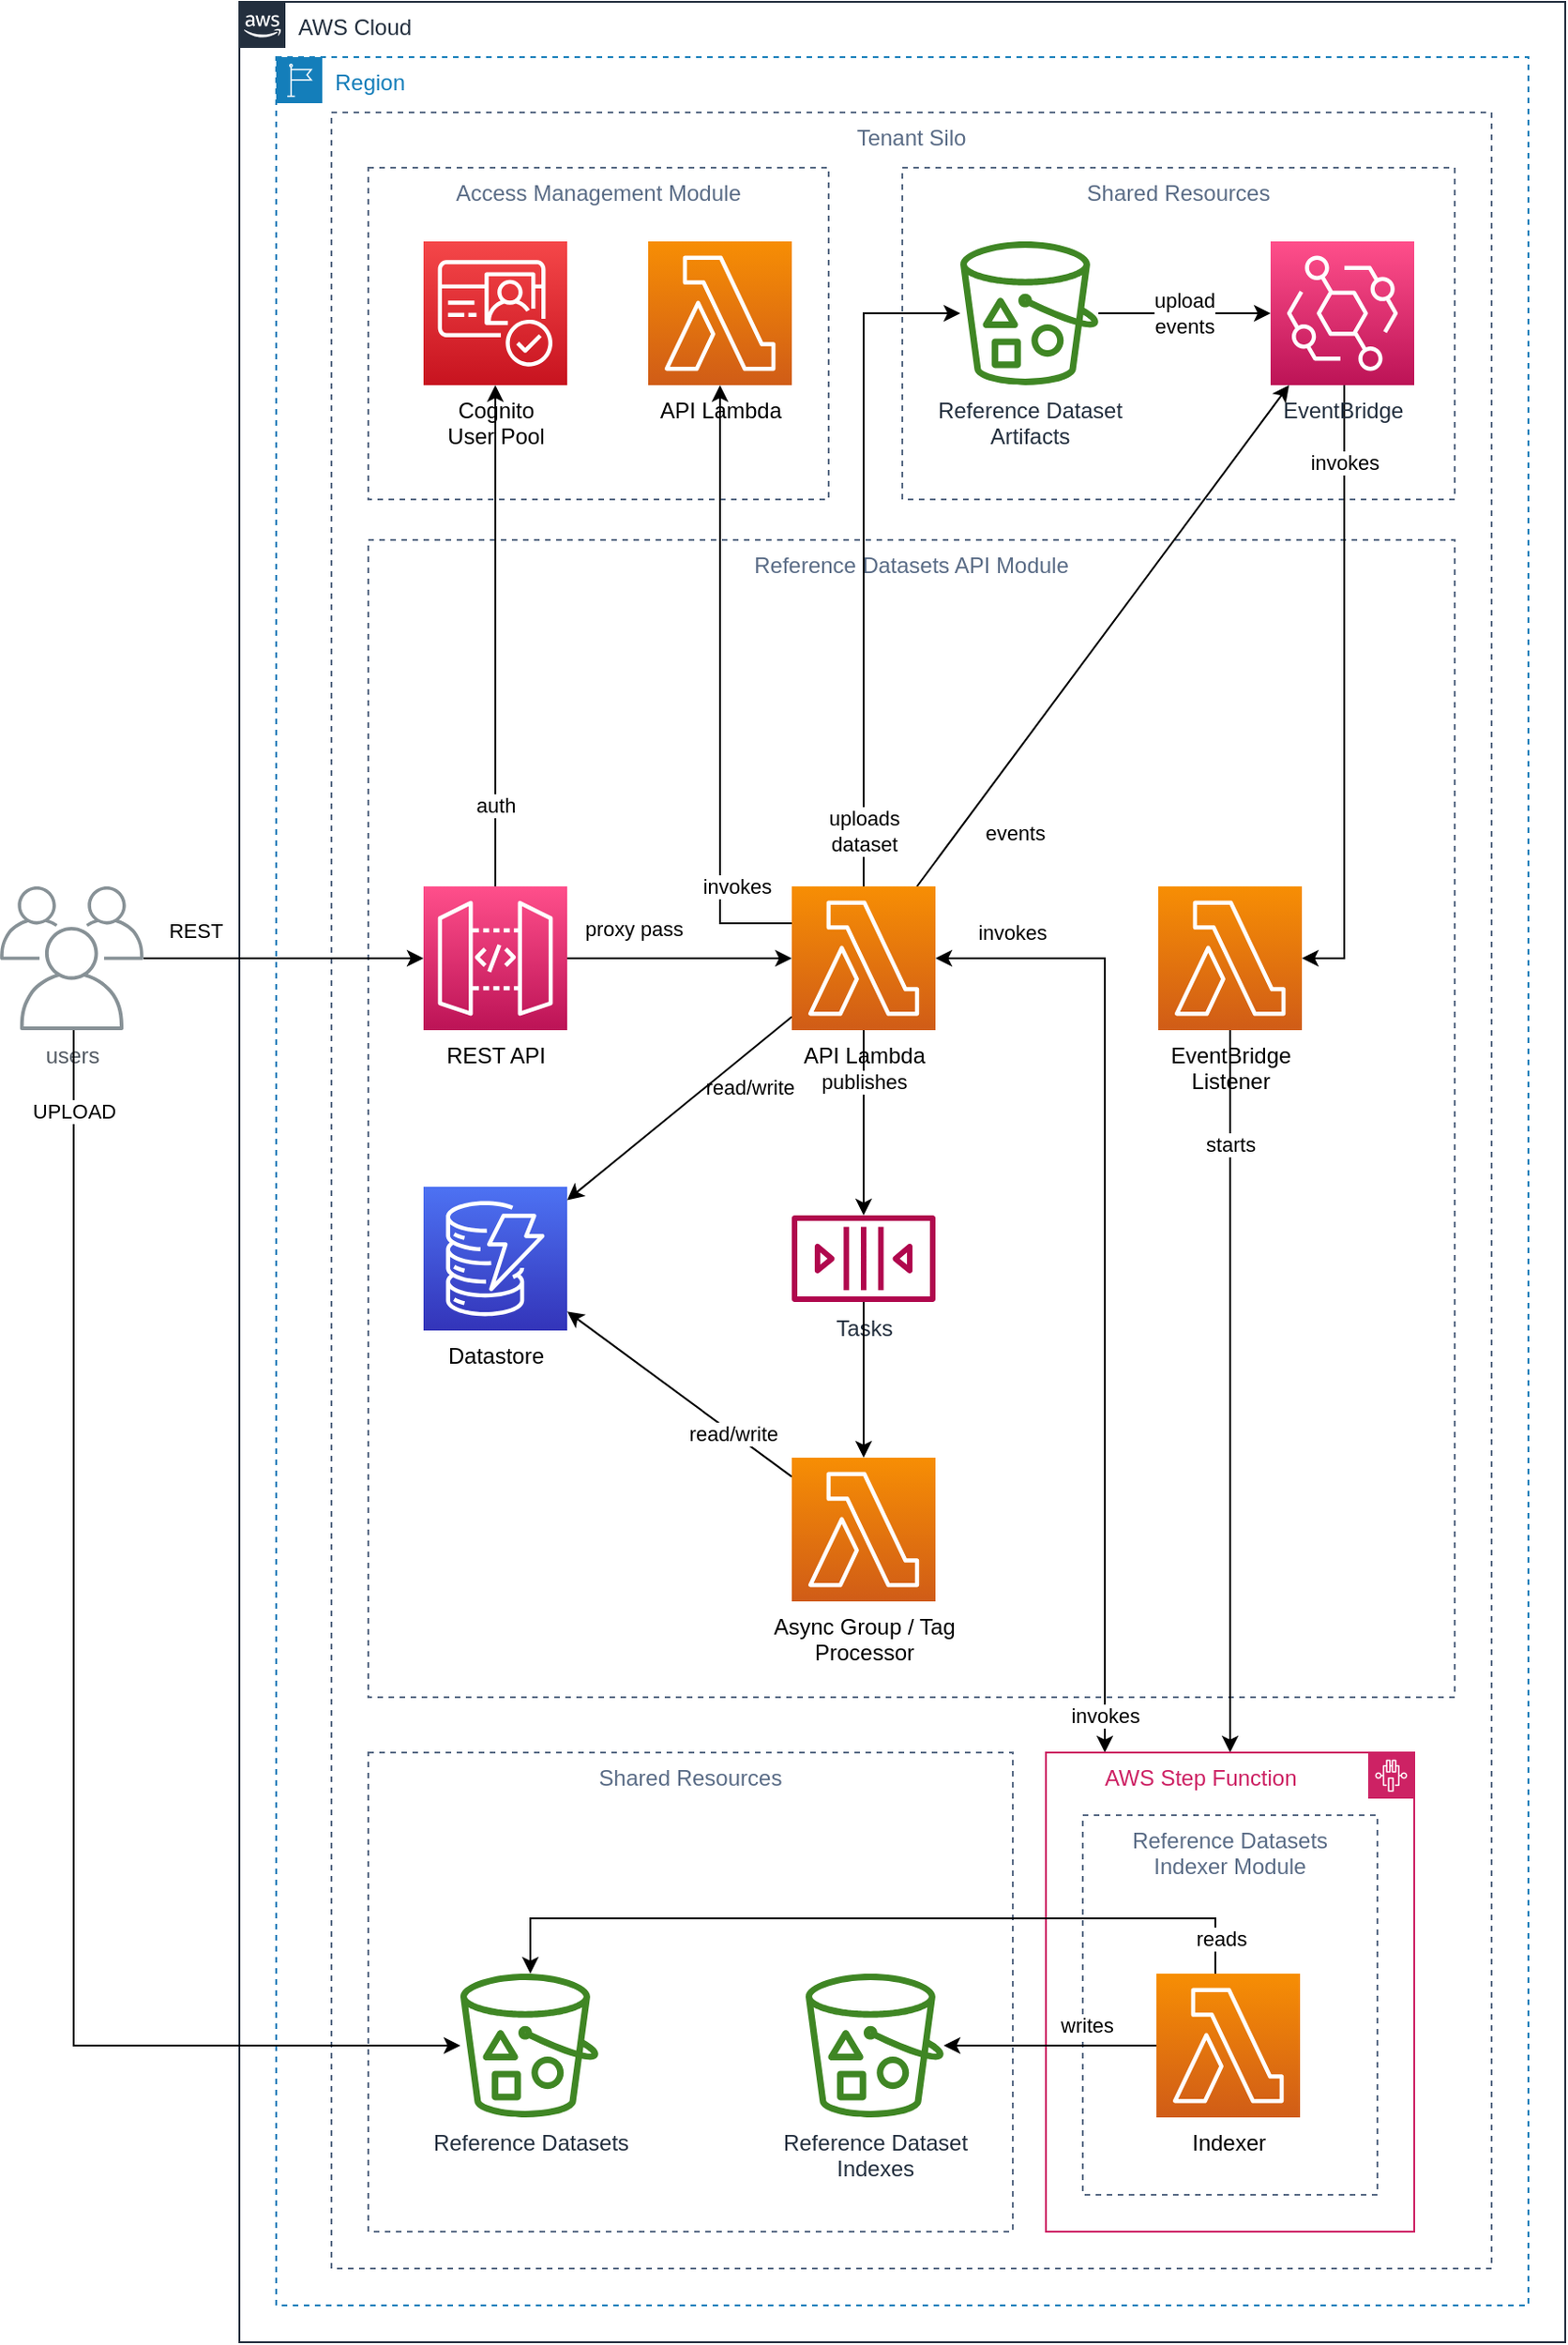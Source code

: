 <mxfile version="20.8.10" type="device" pages="2"><diagram id="DZq95CDJEcNnEX3gtbl7" name="physical-runtime"><mxGraphModel dx="1242" dy="1673" grid="1" gridSize="10" guides="1" tooltips="1" connect="1" arrows="1" fold="1" page="1" pageScale="1" pageWidth="1100" pageHeight="850" background="#ffffff" math="0" shadow="0"><root><mxCell id="0"/><mxCell id="1" parent="0"/><mxCell id="42" value="Tenant Silo" style="fillColor=none;strokeColor=#5A6C86;dashed=1;verticalAlign=top;fontStyle=0;fontColor=#5A6C86;labelBackgroundColor=none;" parent="1" vertex="1"><mxGeometry x="210" y="50" width="630" height="1170" as="geometry"/></mxCell><mxCell id="43" value="Region" style="points=[[0,0],[0.25,0],[0.5,0],[0.75,0],[1,0],[1,0.25],[1,0.5],[1,0.75],[1,1],[0.75,1],[0.5,1],[0.25,1],[0,1],[0,0.75],[0,0.5],[0,0.25]];outlineConnect=0;gradientColor=none;html=1;whiteSpace=wrap;fontSize=12;fontStyle=0;container=1;pointerEvents=0;collapsible=0;recursiveResize=0;shape=mxgraph.aws4.group;grIcon=mxgraph.aws4.group_region;strokeColor=#147EBA;fillColor=none;verticalAlign=top;align=left;spacingLeft=30;fontColor=#147EBA;dashed=1;" parent="1" vertex="1"><mxGeometry x="180" y="20" width="680" height="1220" as="geometry"/></mxCell><mxCell id="44" value="AWS Cloud" style="points=[[0,0],[0.25,0],[0.5,0],[0.75,0],[1,0],[1,0.25],[1,0.5],[1,0.75],[1,1],[0.75,1],[0.5,1],[0.25,1],[0,1],[0,0.75],[0,0.5],[0,0.25]];outlineConnect=0;gradientColor=none;html=1;whiteSpace=wrap;fontSize=12;fontStyle=0;container=1;pointerEvents=0;collapsible=0;recursiveResize=0;shape=mxgraph.aws4.group;grIcon=mxgraph.aws4.group_aws_cloud_alt;strokeColor=#232F3E;fillColor=none;verticalAlign=top;align=left;spacingLeft=30;fontColor=#232F3E;dashed=0;" parent="1" vertex="1"><mxGeometry x="160" y="-10" width="720" height="1270" as="geometry"/></mxCell><mxCell id="2kezRiW32rA_twjbEJWC-59" value="Shared Resources" style="fillColor=none;strokeColor=#5A6C86;dashed=1;verticalAlign=top;fontStyle=0;fontColor=#5A6C86;labelBackgroundColor=none;" parent="44" vertex="1"><mxGeometry x="360" y="90" width="300" height="180" as="geometry"/></mxCell><mxCell id="aaWiERCUlSNiqH8K9m5D-63" value="Access Management Module" style="fillColor=none;strokeColor=#5A6C86;dashed=1;verticalAlign=top;fontStyle=0;fontColor=#5A6C86;labelBackgroundColor=none;" parent="44" vertex="1"><mxGeometry x="70" y="90" width="250" height="180" as="geometry"/></mxCell><mxCell id="39" value="Reference Datasets API Module" style="fillColor=none;strokeColor=#5A6C86;dashed=1;verticalAlign=top;fontStyle=0;fontColor=#5A6C86;labelBackgroundColor=none;" parent="44" vertex="1"><mxGeometry x="70" y="292" width="590" height="628" as="geometry"/></mxCell><mxCell id="28" value="read/write" style="edgeStyle=none;html=1;strokeColor=#000000;labelBackgroundColor=none;fontColor=#000000;" parent="44" source="24" target="27" edge="1"><mxGeometry x="-0.475" y="15" relative="1" as="geometry"><mxPoint as="offset"/></mxGeometry></mxCell><mxCell id="CDE54LQsP5Adn3c828nm-45" value="events" style="rounded=0;orthogonalLoop=1;jettySize=auto;html=1;" parent="44" source="24" target="CDE54LQsP5Adn3c828nm-44" edge="1"><mxGeometry x="-0.679" y="-24" relative="1" as="geometry"><mxPoint x="1" as="offset"/></mxGeometry></mxCell><mxCell id="aaWiERCUlSNiqH8K9m5D-50" value="publishes" style="edgeStyle=none;rounded=0;orthogonalLoop=1;jettySize=auto;html=1;" parent="44" source="24" target="o31jzJOnQ2RsSFP5l26K-45" edge="1"><mxGeometry x="-0.453" relative="1" as="geometry"><mxPoint as="offset"/></mxGeometry></mxCell><mxCell id="2kezRiW32rA_twjbEJWC-65" value="uploads&lt;br&gt;dataset" style="edgeStyle=orthogonalEdgeStyle;rounded=0;orthogonalLoop=1;jettySize=auto;html=1;" parent="44" source="24" target="2kezRiW32rA_twjbEJWC-60" edge="1"><mxGeometry x="-0.835" relative="1" as="geometry"><Array as="points"><mxPoint x="339" y="169"/></Array><mxPoint as="offset"/></mxGeometry></mxCell><mxCell id="7CvjrlcGoH7QpJ5N3sWn-45" value="invokes" style="edgeStyle=orthogonalEdgeStyle;rounded=0;orthogonalLoop=1;jettySize=auto;html=1;" parent="44" source="24" target="7CvjrlcGoH7QpJ5N3sWn-44" edge="1"><mxGeometry x="-0.643" y="-9" relative="1" as="geometry"><Array as="points"><mxPoint x="261" y="500"/></Array><mxPoint as="offset"/></mxGeometry></mxCell><mxCell id="24" value="API Lambda" style="sketch=0;points=[[0,0,0],[0.25,0,0],[0.5,0,0],[0.75,0,0],[1,0,0],[0,1,0],[0.25,1,0],[0.5,1,0],[0.75,1,0],[1,1,0],[0,0.25,0],[0,0.5,0],[0,0.75,0],[1,0.25,0],[1,0.5,0],[1,0.75,0]];outlineConnect=0;fontColor=#000000;gradientColor=#F78E04;gradientDirection=north;fillColor=#D05C17;strokeColor=#ffffff;dashed=0;verticalLabelPosition=bottom;verticalAlign=top;align=center;html=1;fontSize=12;fontStyle=0;aspect=fixed;shape=mxgraph.aws4.resourceIcon;resIcon=mxgraph.aws4.lambda;labelBackgroundColor=none;" parent="44" vertex="1"><mxGeometry x="300" y="480" width="78" height="78" as="geometry"/></mxCell><mxCell id="26" value="proxy pass" style="edgeStyle=none;html=1;strokeColor=#000000;fontColor=#000000;labelBackgroundColor=none;" parent="44" source="25" target="24" edge="1"><mxGeometry x="-0.418" y="16" relative="1" as="geometry"><mxPoint x="261" y="509" as="targetPoint"/><mxPoint as="offset"/></mxGeometry></mxCell><mxCell id="aaWiERCUlSNiqH8K9m5D-60" value="auth" style="edgeStyle=none;rounded=0;orthogonalLoop=1;jettySize=auto;html=1;" parent="44" source="25" target="29" edge="1"><mxGeometry x="-0.673" relative="1" as="geometry"><mxPoint x="139" y="280" as="targetPoint"/><mxPoint as="offset"/></mxGeometry></mxCell><mxCell id="25" value="REST API" style="sketch=0;points=[[0,0,0],[0.25,0,0],[0.5,0,0],[0.75,0,0],[1,0,0],[0,1,0],[0.25,1,0],[0.5,1,0],[0.75,1,0],[1,1,0],[0,0.25,0],[0,0.5,0],[0,0.75,0],[1,0.25,0],[1,0.5,0],[1,0.75,0]];outlineConnect=0;fontColor=#000000;gradientColor=#FF4F8B;gradientDirection=north;fillColor=#BC1356;strokeColor=#ffffff;dashed=0;verticalLabelPosition=bottom;verticalAlign=top;align=center;html=1;fontSize=12;fontStyle=0;aspect=fixed;shape=mxgraph.aws4.resourceIcon;resIcon=mxgraph.aws4.api_gateway;labelBackgroundColor=none;" parent="44" vertex="1"><mxGeometry x="100" y="480" width="78" height="78" as="geometry"/></mxCell><mxCell id="41" value="REST" style="edgeStyle=none;html=1;labelBackgroundColor=none;fontColor=#000000;strokeColor=#000000;" parent="44" source="40" target="25" edge="1"><mxGeometry x="-0.633" y="15" relative="1" as="geometry"><mxPoint x="-20" y="489" as="targetPoint"/><mxPoint as="offset"/></mxGeometry></mxCell><mxCell id="40" value="users" style="sketch=0;outlineConnect=0;gradientColor=none;fontColor=#545B64;strokeColor=none;fillColor=#879196;dashed=0;verticalLabelPosition=bottom;verticalAlign=top;align=center;html=1;fontSize=12;fontStyle=0;aspect=fixed;shape=mxgraph.aws4.illustration_users;pointerEvents=1;labelBackgroundColor=none;" parent="44" vertex="1"><mxGeometry x="-130" y="480" width="78" height="78" as="geometry"/></mxCell><mxCell id="2kezRiW32rA_twjbEJWC-64" value="invokes" style="edgeStyle=orthogonalEdgeStyle;rounded=0;orthogonalLoop=1;jettySize=auto;html=1;" parent="44" source="CDE54LQsP5Adn3c828nm-44" target="2kezRiW32rA_twjbEJWC-63" edge="1"><mxGeometry x="-0.749" relative="1" as="geometry"><Array as="points"><mxPoint x="600" y="519"/></Array><mxPoint as="offset"/></mxGeometry></mxCell><mxCell id="CDE54LQsP5Adn3c828nm-44" value="EventBridge" style="sketch=0;points=[[0,0,0],[0.25,0,0],[0.5,0,0],[0.75,0,0],[1,0,0],[0,1,0],[0.25,1,0],[0.5,1,0],[0.75,1,0],[1,1,0],[0,0.25,0],[0,0.5,0],[0,0.75,0],[1,0.25,0],[1,0.5,0],[1,0.75,0]];outlineConnect=0;fontColor=#232F3E;gradientColor=#FF4F8B;gradientDirection=north;fillColor=#BC1356;strokeColor=#ffffff;dashed=0;verticalLabelPosition=bottom;verticalAlign=top;align=center;html=1;fontSize=12;fontStyle=0;aspect=fixed;shape=mxgraph.aws4.resourceIcon;resIcon=mxgraph.aws4.eventbridge;" parent="44" vertex="1"><mxGeometry x="560" y="130" width="78" height="78" as="geometry"/></mxCell><mxCell id="29" value="Cognito&lt;br&gt;User Pool" style="sketch=0;points=[[0,0,0],[0.25,0,0],[0.5,0,0],[0.75,0,0],[1,0,0],[0,1,0],[0.25,1,0],[0.5,1,0],[0.75,1,0],[1,1,0],[0,0.25,0],[0,0.5,0],[0,0.75,0],[1,0.25,0],[1,0.5,0],[1,0.75,0]];outlineConnect=0;fontColor=#000000;gradientColor=#F54749;gradientDirection=north;fillColor=#C7131F;strokeColor=#ffffff;dashed=0;verticalLabelPosition=bottom;verticalAlign=top;align=center;html=1;fontSize=12;fontStyle=0;aspect=fixed;shape=mxgraph.aws4.resourceIcon;resIcon=mxgraph.aws4.cognito;labelBackgroundColor=none;" parent="44" vertex="1"><mxGeometry x="100" y="130" width="78" height="78" as="geometry"/></mxCell><mxCell id="27" value="Datastore" style="sketch=0;points=[[0,0,0],[0.25,0,0],[0.5,0,0],[0.75,0,0],[1,0,0],[0,1,0],[0.25,1,0],[0.5,1,0],[0.75,1,0],[1,1,0],[0,0.25,0],[0,0.5,0],[0,0.75,0],[1,0.25,0],[1,0.5,0],[1,0.75,0]];outlineConnect=0;fontColor=#000000;gradientColor=#4D72F3;gradientDirection=north;fillColor=#3334B9;strokeColor=#ffffff;dashed=0;verticalLabelPosition=bottom;verticalAlign=top;align=center;html=1;fontSize=12;fontStyle=0;aspect=fixed;shape=mxgraph.aws4.resourceIcon;resIcon=mxgraph.aws4.dynamodb;labelBackgroundColor=none;" parent="44" vertex="1"><mxGeometry x="100" y="643" width="78" height="78" as="geometry"/></mxCell><mxCell id="o31jzJOnQ2RsSFP5l26K-45" value="Tasks" style="sketch=0;outlineConnect=0;fontColor=#232F3E;gradientColor=none;fillColor=#B0084D;strokeColor=none;dashed=0;verticalLabelPosition=bottom;verticalAlign=top;align=center;html=1;fontSize=12;fontStyle=0;aspect=fixed;pointerEvents=1;shape=mxgraph.aws4.queue;" parent="44" vertex="1"><mxGeometry x="300" y="658.5" width="78" height="47" as="geometry"/></mxCell><mxCell id="aaWiERCUlSNiqH8K9m5D-58" value="read/write" style="edgeStyle=none;rounded=0;orthogonalLoop=1;jettySize=auto;html=1;" parent="44" source="o31jzJOnQ2RsSFP5l26K-48" target="27" edge="1"><mxGeometry x="-0.473" y="-1" relative="1" as="geometry"><mxPoint y="1" as="offset"/></mxGeometry></mxCell><mxCell id="o31jzJOnQ2RsSFP5l26K-48" value="Async Group / Tag&lt;br&gt;Processor" style="sketch=0;points=[[0,0,0],[0.25,0,0],[0.5,0,0],[0.75,0,0],[1,0,0],[0,1,0],[0.25,1,0],[0.5,1,0],[0.75,1,0],[1,1,0],[0,0.25,0],[0,0.5,0],[0,0.75,0],[1,0.25,0],[1,0.5,0],[1,0.75,0]];outlineConnect=0;fontColor=#000000;gradientColor=#F78E04;gradientDirection=north;fillColor=#D05C17;strokeColor=#ffffff;dashed=0;verticalLabelPosition=bottom;verticalAlign=top;align=center;html=1;fontSize=12;fontStyle=0;aspect=fixed;shape=mxgraph.aws4.resourceIcon;resIcon=mxgraph.aws4.lambda;labelBackgroundColor=none;" parent="44" vertex="1"><mxGeometry x="300" y="790" width="78" height="78" as="geometry"/></mxCell><mxCell id="aaWiERCUlSNiqH8K9m5D-52" style="edgeStyle=none;rounded=0;orthogonalLoop=1;jettySize=auto;html=1;" parent="44" source="o31jzJOnQ2RsSFP5l26K-45" target="o31jzJOnQ2RsSFP5l26K-48" edge="1"><mxGeometry relative="1" as="geometry"><Array as="points"/></mxGeometry></mxCell><mxCell id="2kezRiW32rA_twjbEJWC-62" value="upload&lt;br&gt;events" style="edgeStyle=orthogonalEdgeStyle;rounded=0;orthogonalLoop=1;jettySize=auto;html=1;" parent="44" source="2kezRiW32rA_twjbEJWC-60" target="CDE54LQsP5Adn3c828nm-44" edge="1"><mxGeometry relative="1" as="geometry"/></mxCell><mxCell id="2kezRiW32rA_twjbEJWC-60" value="Reference Dataset&lt;br&gt;Artifacts" style="sketch=0;outlineConnect=0;fontColor=#232F3E;gradientColor=none;fillColor=#3F8624;strokeColor=none;dashed=0;verticalLabelPosition=bottom;verticalAlign=top;align=center;html=1;fontSize=12;fontStyle=0;aspect=fixed;pointerEvents=1;shape=mxgraph.aws4.bucket_with_objects;" parent="44" vertex="1"><mxGeometry x="391.5" y="130" width="75" height="78" as="geometry"/></mxCell><mxCell id="2kezRiW32rA_twjbEJWC-68" value="starts" style="edgeStyle=orthogonalEdgeStyle;rounded=0;orthogonalLoop=1;jettySize=auto;html=1;" parent="44" source="2kezRiW32rA_twjbEJWC-63" target="2kezRiW32rA_twjbEJWC-66" edge="1"><mxGeometry x="-0.684" relative="1" as="geometry"><mxPoint as="offset"/></mxGeometry></mxCell><mxCell id="2kezRiW32rA_twjbEJWC-63" value="EventBridge&lt;br&gt;Listener" style="sketch=0;points=[[0,0,0],[0.25,0,0],[0.5,0,0],[0.75,0,0],[1,0,0],[0,1,0],[0.25,1,0],[0.5,1,0],[0.75,1,0],[1,1,0],[0,0.25,0],[0,0.5,0],[0,0.75,0],[1,0.25,0],[1,0.5,0],[1,0.75,0]];outlineConnect=0;fontColor=#000000;gradientColor=#F78E04;gradientDirection=north;fillColor=#D05C17;strokeColor=#ffffff;dashed=0;verticalLabelPosition=bottom;verticalAlign=top;align=center;html=1;fontSize=12;fontStyle=0;aspect=fixed;shape=mxgraph.aws4.resourceIcon;resIcon=mxgraph.aws4.lambda;labelBackgroundColor=none;" parent="44" vertex="1"><mxGeometry x="499" y="480" width="78" height="78" as="geometry"/></mxCell><mxCell id="2kezRiW32rA_twjbEJWC-69" value="invokes" style="edgeStyle=orthogonalEdgeStyle;rounded=0;orthogonalLoop=1;jettySize=auto;html=1;startArrow=classic;startFill=1;" parent="44" source="2kezRiW32rA_twjbEJWC-66" target="24" edge="1"><mxGeometry x="-0.923" relative="1" as="geometry"><Array as="points"><mxPoint x="470" y="519"/></Array><mxPoint as="offset"/></mxGeometry></mxCell><mxCell id="2kezRiW32rA_twjbEJWC-66" value="AWS Step Function" style="points=[[0,0],[0.25,0],[0.5,0],[0.75,0],[1,0],[1,0.25],[1,0.5],[1,0.75],[1,1],[0.75,1],[0.5,1],[0.25,1],[0,1],[0,0.75],[0,0.5],[0,0.25]];outlineConnect=0;gradientColor=none;html=1;whiteSpace=wrap;fontSize=12;fontStyle=0;container=1;pointerEvents=0;collapsible=0;recursiveResize=0;shape=mxgraph.aws4.group;grIcon=mxgraph.aws4.group_aws_step_functions_workflow;strokeColor=#CD2264;fillColor=none;verticalAlign=top;align=left;spacingLeft=30;fontColor=#CD2264;dashed=0;direction=south;" parent="44" vertex="1"><mxGeometry x="438" y="950" width="200" height="260" as="geometry"/></mxCell><mxCell id="2kezRiW32rA_twjbEJWC-44" value="Reference Datasets &#10;Indexer Module" style="fillColor=none;strokeColor=#5A6C86;dashed=1;verticalAlign=top;fontStyle=0;fontColor=#5A6C86;labelBackgroundColor=none;" parent="44" vertex="1"><mxGeometry x="458" y="984" width="160" height="206" as="geometry"/></mxCell><mxCell id="2kezRiW32rA_twjbEJWC-48" value="Indexer" style="sketch=0;points=[[0,0,0],[0.25,0,0],[0.5,0,0],[0.75,0,0],[1,0,0],[0,1,0],[0.25,1,0],[0.5,1,0],[0.75,1,0],[1,1,0],[0,0.25,0],[0,0.5,0],[0,0.75,0],[1,0.25,0],[1,0.5,0],[1,0.75,0]];outlineConnect=0;fontColor=#000000;gradientColor=#F78E04;gradientDirection=north;fillColor=#D05C17;strokeColor=#ffffff;dashed=0;verticalLabelPosition=bottom;verticalAlign=top;align=center;html=1;fontSize=12;fontStyle=0;aspect=fixed;shape=mxgraph.aws4.resourceIcon;resIcon=mxgraph.aws4.lambda;labelBackgroundColor=none;" parent="44" vertex="1"><mxGeometry x="498" y="1070" width="78" height="78" as="geometry"/></mxCell><mxCell id="7CvjrlcGoH7QpJ5N3sWn-44" value="API Lambda" style="sketch=0;points=[[0,0,0],[0.25,0,0],[0.5,0,0],[0.75,0,0],[1,0,0],[0,1,0],[0.25,1,0],[0.5,1,0],[0.75,1,0],[1,1,0],[0,0.25,0],[0,0.5,0],[0,0.75,0],[1,0.25,0],[1,0.5,0],[1,0.75,0]];outlineConnect=0;fontColor=#000000;gradientColor=#F78E04;gradientDirection=north;fillColor=#D05C17;strokeColor=#ffffff;dashed=0;verticalLabelPosition=bottom;verticalAlign=top;align=center;html=1;fontSize=12;fontStyle=0;aspect=fixed;shape=mxgraph.aws4.resourceIcon;resIcon=mxgraph.aws4.lambda;labelBackgroundColor=none;" parent="44" vertex="1"><mxGeometry x="222" y="130" width="78" height="78" as="geometry"/></mxCell><mxCell id="CRqrYI9NziSyT7Z7QvQD-44" value="&lt;font style=&quot;font-size: 11px;&quot;&gt;invokes&lt;/font&gt;" style="text;html=1;strokeColor=none;fillColor=none;align=center;verticalAlign=middle;whiteSpace=wrap;rounded=0;" vertex="1" parent="44"><mxGeometry x="390" y="490" width="60" height="30" as="geometry"/></mxCell><mxCell id="QJU3K7FUbQh22fDiiVqc-44" value="Shared Resources" style="fillColor=none;strokeColor=#5A6C86;dashed=1;verticalAlign=top;fontStyle=0;fontColor=#5A6C86;labelBackgroundColor=none;" parent="1" vertex="1"><mxGeometry x="230" y="940" width="350" height="260" as="geometry"/></mxCell><mxCell id="QJU3K7FUbQh22fDiiVqc-45" value="Reference Dataset&lt;br&gt;Indexes" style="sketch=0;outlineConnect=0;fontColor=#232F3E;gradientColor=none;fillColor=#3F8624;strokeColor=none;dashed=0;verticalLabelPosition=bottom;verticalAlign=top;align=center;html=1;fontSize=12;fontStyle=0;aspect=fixed;pointerEvents=1;shape=mxgraph.aws4.bucket_with_objects;" parent="1" vertex="1"><mxGeometry x="467.5" y="1060" width="75" height="78" as="geometry"/></mxCell><mxCell id="QJU3K7FUbQh22fDiiVqc-46" value="writes" style="edgeStyle=orthogonalEdgeStyle;rounded=0;orthogonalLoop=1;jettySize=auto;html=1;" parent="1" source="2kezRiW32rA_twjbEJWC-48" target="QJU3K7FUbQh22fDiiVqc-45" edge="1"><mxGeometry x="-0.342" y="-11" relative="1" as="geometry"><mxPoint as="offset"/></mxGeometry></mxCell><mxCell id="RS_1AVJ6uniZXS6reQVf-45" value="Reference Datasets" style="sketch=0;outlineConnect=0;fontColor=#232F3E;gradientColor=none;fillColor=#3F8624;strokeColor=none;dashed=0;verticalLabelPosition=bottom;verticalAlign=top;align=center;html=1;fontSize=12;fontStyle=0;aspect=fixed;pointerEvents=1;shape=mxgraph.aws4.bucket_with_objects;" parent="1" vertex="1"><mxGeometry x="280" y="1060" width="75" height="78" as="geometry"/></mxCell><mxCell id="RS_1AVJ6uniZXS6reQVf-46" value="UPLOAD" style="edgeStyle=orthogonalEdgeStyle;rounded=0;orthogonalLoop=1;jettySize=auto;html=1;" parent="1" source="40" target="RS_1AVJ6uniZXS6reQVf-45" edge="1"><mxGeometry x="-0.885" relative="1" as="geometry"><Array as="points"><mxPoint x="70" y="1099"/></Array><mxPoint as="offset"/></mxGeometry></mxCell><mxCell id="RS_1AVJ6uniZXS6reQVf-49" value="reads" style="edgeStyle=orthogonalEdgeStyle;rounded=0;orthogonalLoop=1;jettySize=auto;html=1;" parent="1" source="2kezRiW32rA_twjbEJWC-48" target="RS_1AVJ6uniZXS6reQVf-45" edge="1"><mxGeometry x="-0.909" y="-3" relative="1" as="geometry"><Array as="points"><mxPoint x="690" y="1030"/><mxPoint x="318" y="1030"/></Array><mxPoint as="offset"/></mxGeometry></mxCell></root></mxGraphModel></diagram><diagram id="nciGAq8Cf_bisqND-OEC" name="physical-deployment"><mxGraphModel dx="1242" dy="1673" grid="1" gridSize="10" guides="1" tooltips="1" connect="1" arrows="1" fold="1" page="1" pageScale="1" pageWidth="1100" pageHeight="850" math="0" shadow="0"><root><mxCell id="0"/><mxCell id="1" parent="0"/><mxCell id="MaESYQvMZ-KVtAKj_bNN-1" value="Tenant Silo" style="fillColor=none;strokeColor=#5A6C86;dashed=1;verticalAlign=top;fontStyle=0;fontColor=#5A6C86;labelBackgroundColor=none;" parent="1" vertex="1"><mxGeometry x="201" y="50" width="559" height="810" as="geometry"/></mxCell><mxCell id="MaESYQvMZ-KVtAKj_bNN-2" value="Reference Datasets API Module" style="fillColor=none;strokeColor=#5A6C86;dashed=1;verticalAlign=top;fontStyle=0;fontColor=#5A6C86;labelBackgroundColor=none;" parent="1" vertex="1"><mxGeometry x="220" y="80" width="520" height="370" as="geometry"/></mxCell><mxCell id="MaESYQvMZ-KVtAKj_bNN-11" value="CDK DEPLOY" style="edgeStyle=none;html=1;labelBackgroundColor=none;fontColor=#000000;strokeColor=#000000;" parent="1" source="MaESYQvMZ-KVtAKj_bNN-12" edge="1"><mxGeometry x="-0.395" y="15" relative="1" as="geometry"><mxPoint x="250" y="335" as="targetPoint"/><mxPoint as="offset"/></mxGeometry></mxCell><mxCell id="MaESYQvMZ-KVtAKj_bNN-12" value="users" style="sketch=0;outlineConnect=0;gradientColor=none;fontColor=#545B64;strokeColor=none;fillColor=#879196;dashed=0;verticalLabelPosition=bottom;verticalAlign=top;align=center;html=1;fontSize=12;fontStyle=0;aspect=fixed;shape=mxgraph.aws4.illustration_users;pointerEvents=1;labelBackgroundColor=none;" parent="1" vertex="1"><mxGeometry y="296" width="78" height="78" as="geometry"/></mxCell><mxCell id="MaESYQvMZ-KVtAKj_bNN-13" value="Region" style="points=[[0,0],[0.25,0],[0.5,0],[0.75,0],[1,0],[1,0.25],[1,0.5],[1,0.75],[1,1],[0.75,1],[0.5,1],[0.25,1],[0,1],[0,0.75],[0,0.5],[0,0.25]];outlineConnect=0;gradientColor=none;html=1;whiteSpace=wrap;fontSize=12;fontStyle=0;container=1;pointerEvents=0;collapsible=0;recursiveResize=0;shape=mxgraph.aws4.group;grIcon=mxgraph.aws4.group_region;strokeColor=#147EBA;fillColor=none;verticalAlign=top;align=left;spacingLeft=30;fontColor=#147EBA;dashed=1;" parent="1" vertex="1"><mxGeometry x="180" y="20" width="600" height="860" as="geometry"/></mxCell><mxCell id="MaESYQvMZ-KVtAKj_bNN-14" value="AWS Cloud" style="points=[[0,0],[0.25,0],[0.5,0],[0.75,0],[1,0],[1,0.25],[1,0.5],[1,0.75],[1,1],[0.75,1],[0.5,1],[0.25,1],[0,1],[0,0.75],[0,0.5],[0,0.25]];outlineConnect=0;gradientColor=none;html=1;whiteSpace=wrap;fontSize=12;fontStyle=0;container=1;pointerEvents=0;collapsible=0;recursiveResize=0;shape=mxgraph.aws4.group;grIcon=mxgraph.aws4.group_aws_cloud_alt;strokeColor=#232F3E;fillColor=none;verticalAlign=top;align=left;spacingLeft=30;fontColor=#232F3E;dashed=0;" parent="1" vertex="1"><mxGeometry x="160" y="-10" width="640" height="910" as="geometry"/></mxCell><mxCell id="MaESYQvMZ-KVtAKj_bNN-18" value="Config" style="sketch=0;outlineConnect=0;fontColor=#232F3E;gradientColor=none;fillColor=#B0084D;strokeColor=none;dashed=0;verticalLabelPosition=bottom;verticalAlign=top;align=center;html=1;fontSize=12;fontStyle=0;aspect=fixed;pointerEvents=1;shape=mxgraph.aws4.parameter_store;" parent="MaESYQvMZ-KVtAKj_bNN-14" vertex="1"><mxGeometry x="101.5" y="120" width="75" height="78" as="geometry"/></mxCell><mxCell id="L6Fsh915xMBsslGw0S4I-8" value="invokes" style="edgeStyle=orthogonalEdgeStyle;rounded=0;orthogonalLoop=1;jettySize=auto;html=1;" parent="MaESYQvMZ-KVtAKj_bNN-14" source="MaESYQvMZ-KVtAKj_bNN-20" target="L6Fsh915xMBsslGw0S4I-4" edge="1"><mxGeometry relative="1" as="geometry"/></mxCell><mxCell id="MaESYQvMZ-KVtAKj_bNN-20" value="CloudFormation&lt;br&gt;Stack" style="sketch=0;points=[[0,0,0],[0.25,0,0],[0.5,0,0],[0.75,0,0],[1,0,0],[0,1,0],[0.25,1,0],[0.5,1,0],[0.75,1,0],[1,1,0],[0,0.25,0],[0,0.5,0],[0,0.75,0],[1,0.25,0],[1,0.5,0],[1,0.75,0]];points=[[0,0,0],[0.25,0,0],[0.5,0,0],[0.75,0,0],[1,0,0],[0,1,0],[0.25,1,0],[0.5,1,0],[0.75,1,0],[1,1,0],[0,0.25,0],[0,0.5,0],[0,0.75,0],[1,0.25,0],[1,0.5,0],[1,0.75,0]];outlineConnect=0;fontColor=#232F3E;gradientColor=#F34482;gradientDirection=north;fillColor=#BC1356;strokeColor=#ffffff;dashed=0;verticalLabelPosition=bottom;verticalAlign=top;align=center;html=1;fontSize=12;fontStyle=0;aspect=fixed;shape=mxgraph.aws4.resourceIcon;resIcon=mxgraph.aws4.cloudformation;" parent="MaESYQvMZ-KVtAKj_bNN-14" vertex="1"><mxGeometry x="100" y="311" width="78" height="78" as="geometry"/></mxCell><mxCell id="MaESYQvMZ-KVtAKj_bNN-19" value="store" style="edgeStyle=orthogonalEdgeStyle;rounded=0;orthogonalLoop=1;jettySize=auto;html=1;" parent="MaESYQvMZ-KVtAKj_bNN-14" source="MaESYQvMZ-KVtAKj_bNN-20" target="MaESYQvMZ-KVtAKj_bNN-18" edge="1"><mxGeometry x="-0.633" y="-1" relative="1" as="geometry"><Array as="points"/><mxPoint as="offset"/></mxGeometry></mxCell><mxCell id="L6Fsh915xMBsslGw0S4I-4" value="Log Retention&lt;br&gt;Management" style="sketch=0;points=[[0,0,0],[0.25,0,0],[0.5,0,0],[0.75,0,0],[1,0,0],[0,1,0],[0.25,1,0],[0.5,1,0],[0.75,1,0],[1,1,0],[0,0.25,0],[0,0.5,0],[0,0.75,0],[1,0.25,0],[1,0.5,0],[1,0.75,0]];outlineConnect=0;fontColor=#000000;gradientColor=#F78E04;gradientDirection=north;fillColor=#D05C17;strokeColor=#ffffff;dashed=0;verticalLabelPosition=bottom;verticalAlign=top;align=center;html=1;fontSize=12;fontStyle=0;aspect=fixed;shape=mxgraph.aws4.resourceIcon;resIcon=mxgraph.aws4.lambda;labelBackgroundColor=none;" parent="MaESYQvMZ-KVtAKj_bNN-14" vertex="1"><mxGeometry x="280" y="311" width="78" height="78" as="geometry"/></mxCell><mxCell id="L6Fsh915xMBsslGw0S4I-5" value="App&lt;br&gt;Logs" style="sketch=0;outlineConnect=0;fontColor=#232F3E;gradientColor=none;fillColor=#B0084D;strokeColor=none;dashed=0;verticalLabelPosition=bottom;verticalAlign=top;align=center;html=1;fontSize=12;fontStyle=0;aspect=fixed;pointerEvents=1;shape=mxgraph.aws4.logs;" parent="1" vertex="1"><mxGeometry x="630" y="306" width="78" height="58" as="geometry"/></mxCell><mxCell id="L6Fsh915xMBsslGw0S4I-6" value="configures" style="edgeStyle=orthogonalEdgeStyle;rounded=0;orthogonalLoop=1;jettySize=auto;html=1;" parent="1" source="L6Fsh915xMBsslGw0S4I-4" target="L6Fsh915xMBsslGw0S4I-5" edge="1"><mxGeometry relative="1" as="geometry"/></mxCell><mxCell id="U-djh7t4ZmStNv-PESkR-1" value="Reference Datasets Indexer Module" style="fillColor=none;strokeColor=#5A6C86;dashed=1;verticalAlign=top;fontStyle=0;fontColor=#5A6C86;labelBackgroundColor=none;" vertex="1" parent="1"><mxGeometry x="220" y="470" width="520" height="370" as="geometry"/></mxCell><mxCell id="U-djh7t4ZmStNv-PESkR-2" value="CDK DEPLOY" style="edgeStyle=none;html=1;labelBackgroundColor=none;fontColor=#000000;strokeColor=#000000;" edge="1" parent="1" source="U-djh7t4ZmStNv-PESkR-3"><mxGeometry x="-0.395" y="15" relative="1" as="geometry"><mxPoint x="250" y="725" as="targetPoint"/><mxPoint as="offset"/></mxGeometry></mxCell><mxCell id="U-djh7t4ZmStNv-PESkR-3" value="users" style="sketch=0;outlineConnect=0;gradientColor=none;fontColor=#545B64;strokeColor=none;fillColor=#879196;dashed=0;verticalLabelPosition=bottom;verticalAlign=top;align=center;html=1;fontSize=12;fontStyle=0;aspect=fixed;shape=mxgraph.aws4.illustration_users;pointerEvents=1;labelBackgroundColor=none;" vertex="1" parent="1"><mxGeometry y="686" width="78" height="78" as="geometry"/></mxCell><mxCell id="U-djh7t4ZmStNv-PESkR-4" value="Config" style="sketch=0;outlineConnect=0;fontColor=#232F3E;gradientColor=none;fillColor=#B0084D;strokeColor=none;dashed=0;verticalLabelPosition=bottom;verticalAlign=top;align=center;html=1;fontSize=12;fontStyle=0;aspect=fixed;pointerEvents=1;shape=mxgraph.aws4.parameter_store;" vertex="1" parent="1"><mxGeometry x="261.5" y="500" width="75" height="78" as="geometry"/></mxCell><mxCell id="U-djh7t4ZmStNv-PESkR-5" value="invokes" style="edgeStyle=orthogonalEdgeStyle;rounded=0;orthogonalLoop=1;jettySize=auto;html=1;" edge="1" parent="1" source="U-djh7t4ZmStNv-PESkR-6" target="U-djh7t4ZmStNv-PESkR-8"><mxGeometry relative="1" as="geometry"/></mxCell><mxCell id="U-djh7t4ZmStNv-PESkR-6" value="CloudFormation&lt;br&gt;Stack" style="sketch=0;points=[[0,0,0],[0.25,0,0],[0.5,0,0],[0.75,0,0],[1,0,0],[0,1,0],[0.25,1,0],[0.5,1,0],[0.75,1,0],[1,1,0],[0,0.25,0],[0,0.5,0],[0,0.75,0],[1,0.25,0],[1,0.5,0],[1,0.75,0]];points=[[0,0,0],[0.25,0,0],[0.5,0,0],[0.75,0,0],[1,0,0],[0,1,0],[0.25,1,0],[0.5,1,0],[0.75,1,0],[1,1,0],[0,0.25,0],[0,0.5,0],[0,0.75,0],[1,0.25,0],[1,0.5,0],[1,0.75,0]];outlineConnect=0;fontColor=#232F3E;gradientColor=#F34482;gradientDirection=north;fillColor=#BC1356;strokeColor=#ffffff;dashed=0;verticalLabelPosition=bottom;verticalAlign=top;align=center;html=1;fontSize=12;fontStyle=0;aspect=fixed;shape=mxgraph.aws4.resourceIcon;resIcon=mxgraph.aws4.cloudformation;" vertex="1" parent="1"><mxGeometry x="260" y="691" width="78" height="78" as="geometry"/></mxCell><mxCell id="U-djh7t4ZmStNv-PESkR-7" value="store" style="edgeStyle=orthogonalEdgeStyle;rounded=0;orthogonalLoop=1;jettySize=auto;html=1;" edge="1" parent="1" source="U-djh7t4ZmStNv-PESkR-6" target="U-djh7t4ZmStNv-PESkR-4"><mxGeometry x="-0.633" y="-1" relative="1" as="geometry"><Array as="points"/><mxPoint as="offset"/></mxGeometry></mxCell><mxCell id="U-djh7t4ZmStNv-PESkR-8" value="Log Retention&lt;br&gt;Management" style="sketch=0;points=[[0,0,0],[0.25,0,0],[0.5,0,0],[0.75,0,0],[1,0,0],[0,1,0],[0.25,1,0],[0.5,1,0],[0.75,1,0],[1,1,0],[0,0.25,0],[0,0.5,0],[0,0.75,0],[1,0.25,0],[1,0.5,0],[1,0.75,0]];outlineConnect=0;fontColor=#000000;gradientColor=#F78E04;gradientDirection=north;fillColor=#D05C17;strokeColor=#ffffff;dashed=0;verticalLabelPosition=bottom;verticalAlign=top;align=center;html=1;fontSize=12;fontStyle=0;aspect=fixed;shape=mxgraph.aws4.resourceIcon;resIcon=mxgraph.aws4.lambda;labelBackgroundColor=none;" vertex="1" parent="1"><mxGeometry x="440" y="691" width="78" height="78" as="geometry"/></mxCell><mxCell id="U-djh7t4ZmStNv-PESkR-9" value="App&lt;br&gt;Logs" style="sketch=0;outlineConnect=0;fontColor=#232F3E;gradientColor=none;fillColor=#B0084D;strokeColor=none;dashed=0;verticalLabelPosition=bottom;verticalAlign=top;align=center;html=1;fontSize=12;fontStyle=0;aspect=fixed;pointerEvents=1;shape=mxgraph.aws4.logs;" vertex="1" parent="1"><mxGeometry x="630" y="696" width="78" height="58" as="geometry"/></mxCell><mxCell id="U-djh7t4ZmStNv-PESkR-10" value="configures" style="edgeStyle=orthogonalEdgeStyle;rounded=0;orthogonalLoop=1;jettySize=auto;html=1;" edge="1" parent="1" source="U-djh7t4ZmStNv-PESkR-8" target="U-djh7t4ZmStNv-PESkR-9"><mxGeometry relative="1" as="geometry"/></mxCell></root></mxGraphModel></diagram></mxfile>